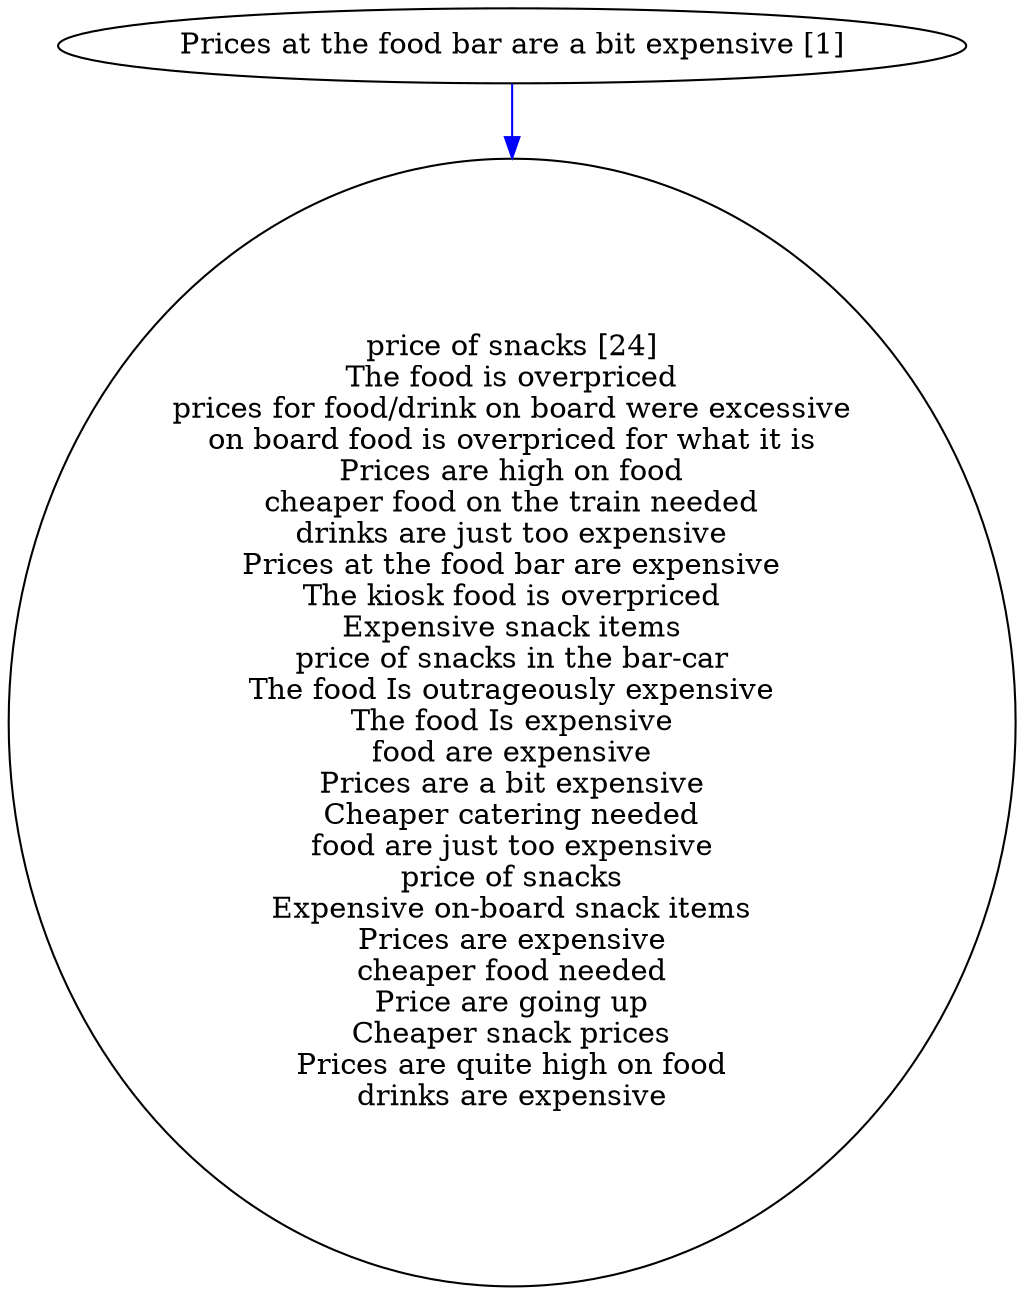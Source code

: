 digraph collapsedGraph {
"price of snacks [24]\nThe food is overpriced\nprices for food/drink on board were excessive\non board food is overpriced for what it is\nPrices are high on food\ncheaper food on the train needed\ndrinks are just too expensive\nPrices at the food bar are expensive\nThe kiosk food is overpriced\nExpensive snack items\nprice of snacks in the bar-car\nThe food Is outrageously expensive\nThe food Is expensive\nfood are expensive\nPrices are a bit expensive\nCheaper catering needed\nfood are just too expensive\nprice of snacks\nExpensive on-board snack items\nPrices are expensive\ncheaper food needed\nPrice are going up\nCheaper snack prices\nPrices are quite high on food\ndrinks are expensive""Prices at the food bar are a bit expensive [1]""Prices at the food bar are a bit expensive [1]" -> "price of snacks [24]\nThe food is overpriced\nprices for food/drink on board were excessive\non board food is overpriced for what it is\nPrices are high on food\ncheaper food on the train needed\ndrinks are just too expensive\nPrices at the food bar are expensive\nThe kiosk food is overpriced\nExpensive snack items\nprice of snacks in the bar-car\nThe food Is outrageously expensive\nThe food Is expensive\nfood are expensive\nPrices are a bit expensive\nCheaper catering needed\nfood are just too expensive\nprice of snacks\nExpensive on-board snack items\nPrices are expensive\ncheaper food needed\nPrice are going up\nCheaper snack prices\nPrices are quite high on food\ndrinks are expensive" [color=blue]
}